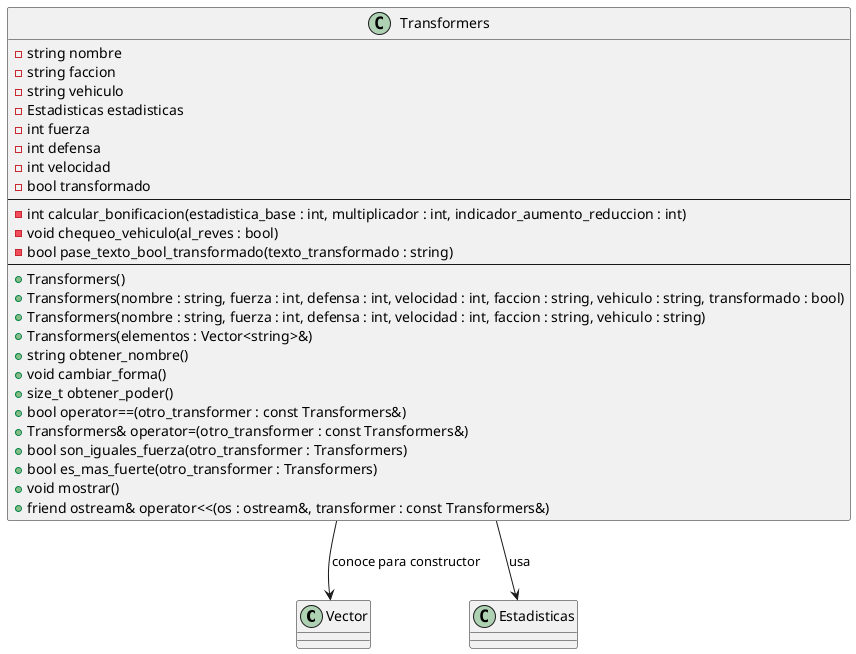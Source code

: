 @startuml
'https://plantuml.com/class-diagram
class Vector
class Estadisticas

class Transformers {
    - string nombre
    - string faccion
    - string vehiculo
    - Estadisticas estadisticas
    - int fuerza
    - int defensa
    - int velocidad
    - bool transformado
    ---
    - int calcular_bonificacion(estadistica_base : int, multiplicador : int, indicador_aumento_reduccion : int)
    - void chequeo_vehiculo(al_reves : bool)
    - bool pase_texto_bool_transformado(texto_transformado : string)
    ---
    + Transformers()
    + Transformers(nombre : string, fuerza : int, defensa : int, velocidad : int, faccion : string, vehiculo : string, transformado : bool)
    + Transformers(nombre : string, fuerza : int, defensa : int, velocidad : int, faccion : string, vehiculo : string)
    + Transformers(elementos : Vector<string>&)
    + string obtener_nombre()
    + void cambiar_forma()
    + size_t obtener_poder()
    + bool operator==(otro_transformer : const Transformers&)
    + Transformers& operator=(otro_transformer : const Transformers&)
    + bool son_iguales_fuerza(otro_transformer : Transformers)
    + bool es_mas_fuerte(otro_transformer : Transformers)
    + void mostrar()
    + friend ostream& operator<<(os : ostream&, transformer : const Transformers&)
}

' Relaciones
Transformers --> Vector : "conoce para constructor"
Transformers --> Estadisticas : "usa"
@enduml